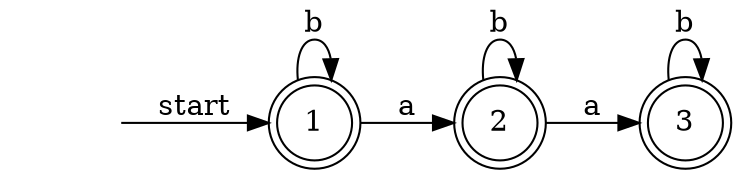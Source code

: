 digraph graph_1_2{
    rankdir=LR;

    "" [shape = none];
    1 [shape = doublecircle];
    2 [shape = doublecircle];
    3 [shape = doublecircle];
    node [shape = circle];


    "" -> 1 [label = "start"];
    1 -> 1 [label = "b"];
    1 -> 2 [label = "a"];
    2 -> 2 [label = "b"];
    2 -> 3 [label = "a"];
    3 -> 3 [label = "b"];
}